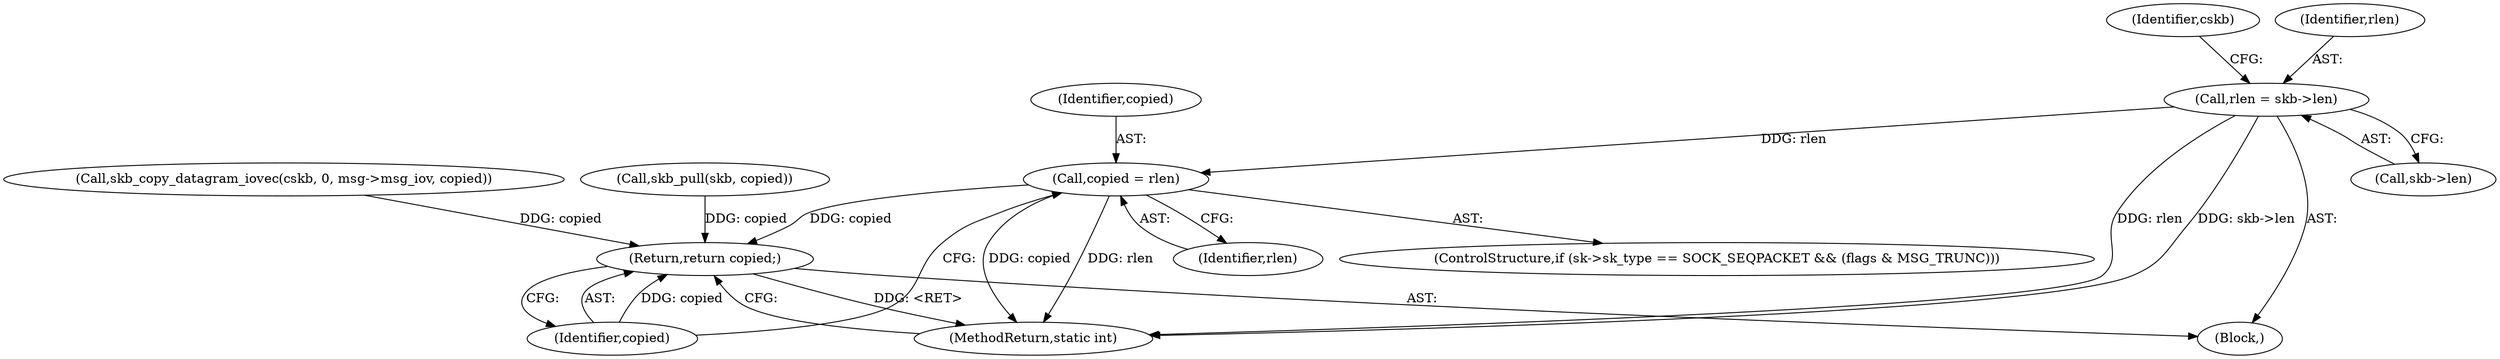 digraph "0_linux_d26d6504f23e803824e8ebd14e52d4fc0a0b09cb@pointer" {
"1000199" [label="(Call,rlen = skb->len)"];
"1000355" [label="(Call,copied = rlen)"];
"1000358" [label="(Return,return copied;)"];
"1000360" [label="(MethodReturn,static int)"];
"1000111" [label="(Block,)"];
"1000327" [label="(Call,skb_pull(skb, copied))"];
"1000359" [label="(Identifier,copied)"];
"1000345" [label="(ControlStructure,if (sk->sk_type == SOCK_SEQPACKET && (flags & MSG_TRUNC)))"];
"1000201" [label="(Call,skb->len)"];
"1000357" [label="(Identifier,rlen)"];
"1000199" [label="(Call,rlen = skb->len)"];
"1000205" [label="(Identifier,cskb)"];
"1000356" [label="(Identifier,copied)"];
"1000355" [label="(Call,copied = rlen)"];
"1000358" [label="(Return,return copied;)"];
"1000208" [label="(Call,skb_copy_datagram_iovec(cskb, 0, msg->msg_iov, copied))"];
"1000200" [label="(Identifier,rlen)"];
"1000199" -> "1000111"  [label="AST: "];
"1000199" -> "1000201"  [label="CFG: "];
"1000200" -> "1000199"  [label="AST: "];
"1000201" -> "1000199"  [label="AST: "];
"1000205" -> "1000199"  [label="CFG: "];
"1000199" -> "1000360"  [label="DDG: skb->len"];
"1000199" -> "1000360"  [label="DDG: rlen"];
"1000199" -> "1000355"  [label="DDG: rlen"];
"1000355" -> "1000345"  [label="AST: "];
"1000355" -> "1000357"  [label="CFG: "];
"1000356" -> "1000355"  [label="AST: "];
"1000357" -> "1000355"  [label="AST: "];
"1000359" -> "1000355"  [label="CFG: "];
"1000355" -> "1000360"  [label="DDG: copied"];
"1000355" -> "1000360"  [label="DDG: rlen"];
"1000355" -> "1000358"  [label="DDG: copied"];
"1000358" -> "1000111"  [label="AST: "];
"1000358" -> "1000359"  [label="CFG: "];
"1000359" -> "1000358"  [label="AST: "];
"1000360" -> "1000358"  [label="CFG: "];
"1000358" -> "1000360"  [label="DDG: <RET>"];
"1000359" -> "1000358"  [label="DDG: copied"];
"1000208" -> "1000358"  [label="DDG: copied"];
"1000327" -> "1000358"  [label="DDG: copied"];
}
